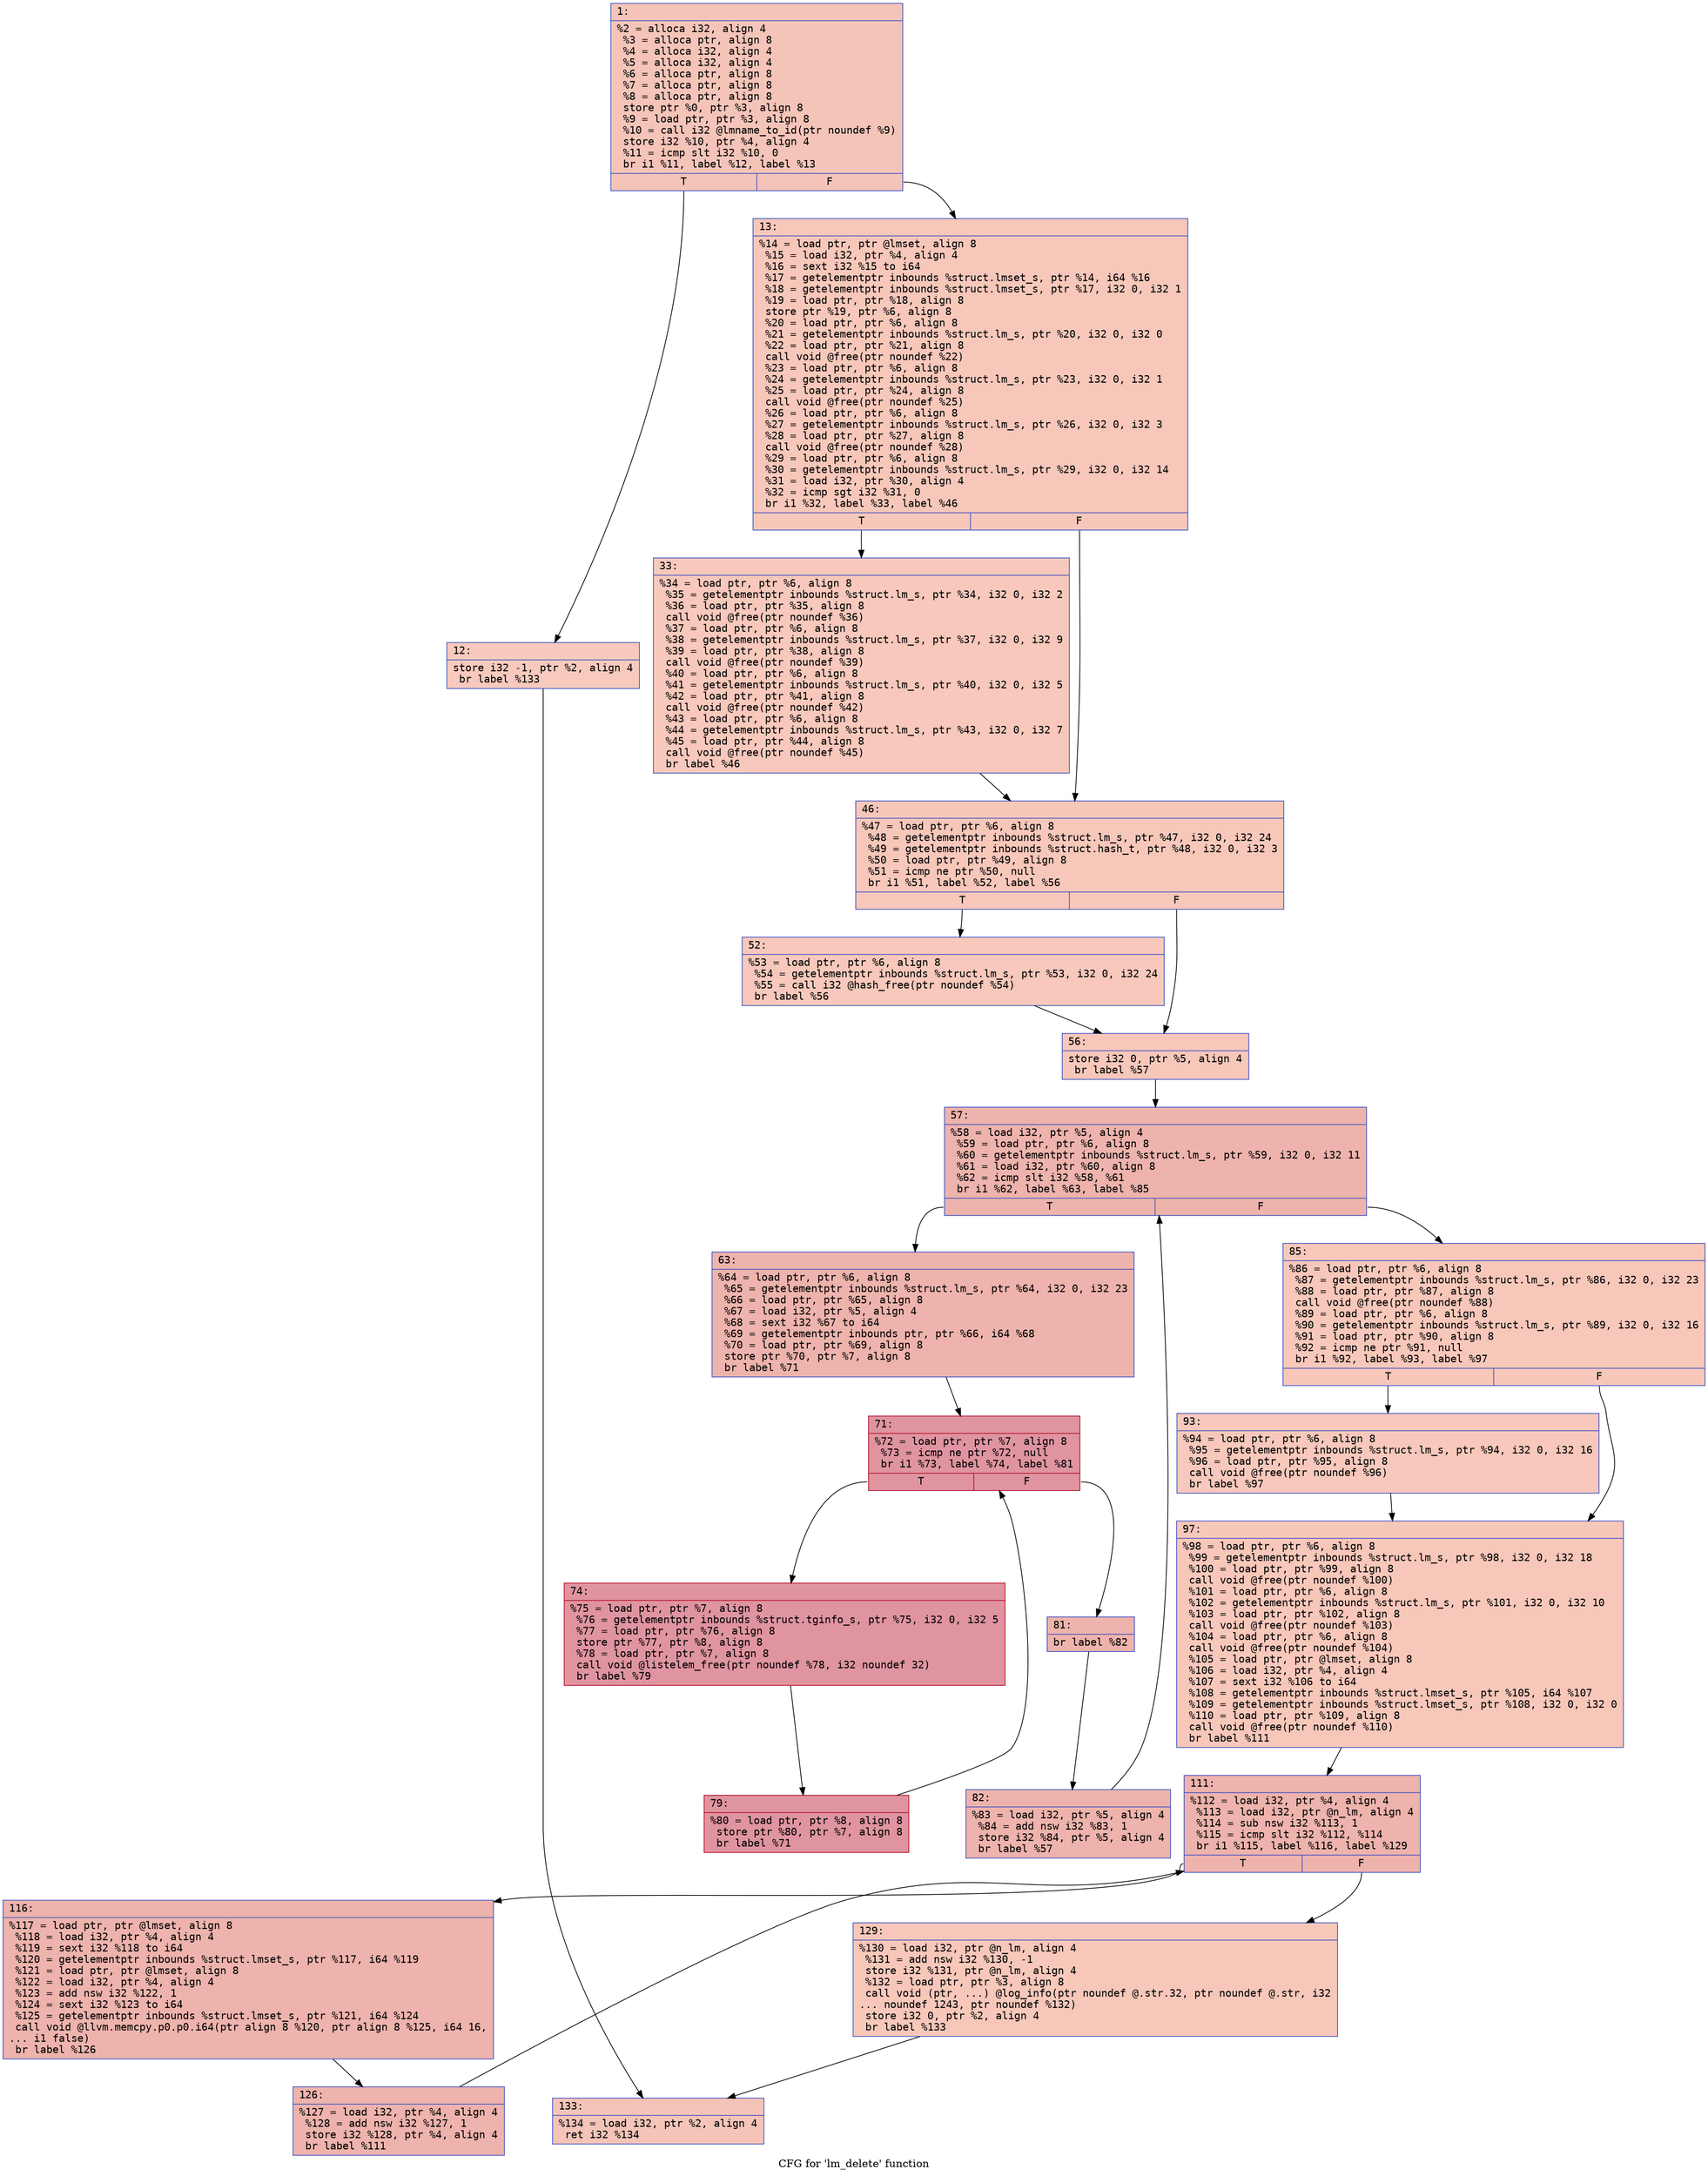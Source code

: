 digraph "CFG for 'lm_delete' function" {
	label="CFG for 'lm_delete' function";

	Node0x60000252d270 [shape=record,color="#3d50c3ff", style=filled, fillcolor="#e97a5f70" fontname="Courier",label="{1:\l|  %2 = alloca i32, align 4\l  %3 = alloca ptr, align 8\l  %4 = alloca i32, align 4\l  %5 = alloca i32, align 4\l  %6 = alloca ptr, align 8\l  %7 = alloca ptr, align 8\l  %8 = alloca ptr, align 8\l  store ptr %0, ptr %3, align 8\l  %9 = load ptr, ptr %3, align 8\l  %10 = call i32 @lmname_to_id(ptr noundef %9)\l  store i32 %10, ptr %4, align 4\l  %11 = icmp slt i32 %10, 0\l  br i1 %11, label %12, label %13\l|{<s0>T|<s1>F}}"];
	Node0x60000252d270:s0 -> Node0x60000252d900[tooltip="1 -> 12\nProbability 37.50%" ];
	Node0x60000252d270:s1 -> Node0x60000252d9a0[tooltip="1 -> 13\nProbability 62.50%" ];
	Node0x60000252d900 [shape=record,color="#3d50c3ff", style=filled, fillcolor="#ef886b70" fontname="Courier",label="{12:\l|  store i32 -1, ptr %2, align 4\l  br label %133\l}"];
	Node0x60000252d900 -> Node0x60000252df90[tooltip="12 -> 133\nProbability 100.00%" ];
	Node0x60000252d9a0 [shape=record,color="#3d50c3ff", style=filled, fillcolor="#ec7f6370" fontname="Courier",label="{13:\l|  %14 = load ptr, ptr @lmset, align 8\l  %15 = load i32, ptr %4, align 4\l  %16 = sext i32 %15 to i64\l  %17 = getelementptr inbounds %struct.lmset_s, ptr %14, i64 %16\l  %18 = getelementptr inbounds %struct.lmset_s, ptr %17, i32 0, i32 1\l  %19 = load ptr, ptr %18, align 8\l  store ptr %19, ptr %6, align 8\l  %20 = load ptr, ptr %6, align 8\l  %21 = getelementptr inbounds %struct.lm_s, ptr %20, i32 0, i32 0\l  %22 = load ptr, ptr %21, align 8\l  call void @free(ptr noundef %22)\l  %23 = load ptr, ptr %6, align 8\l  %24 = getelementptr inbounds %struct.lm_s, ptr %23, i32 0, i32 1\l  %25 = load ptr, ptr %24, align 8\l  call void @free(ptr noundef %25)\l  %26 = load ptr, ptr %6, align 8\l  %27 = getelementptr inbounds %struct.lm_s, ptr %26, i32 0, i32 3\l  %28 = load ptr, ptr %27, align 8\l  call void @free(ptr noundef %28)\l  %29 = load ptr, ptr %6, align 8\l  %30 = getelementptr inbounds %struct.lm_s, ptr %29, i32 0, i32 14\l  %31 = load i32, ptr %30, align 4\l  %32 = icmp sgt i32 %31, 0\l  br i1 %32, label %33, label %46\l|{<s0>T|<s1>F}}"];
	Node0x60000252d9a0:s0 -> Node0x60000252d9f0[tooltip="13 -> 33\nProbability 62.50%" ];
	Node0x60000252d9a0:s1 -> Node0x60000252da40[tooltip="13 -> 46\nProbability 37.50%" ];
	Node0x60000252d9f0 [shape=record,color="#3d50c3ff", style=filled, fillcolor="#ed836670" fontname="Courier",label="{33:\l|  %34 = load ptr, ptr %6, align 8\l  %35 = getelementptr inbounds %struct.lm_s, ptr %34, i32 0, i32 2\l  %36 = load ptr, ptr %35, align 8\l  call void @free(ptr noundef %36)\l  %37 = load ptr, ptr %6, align 8\l  %38 = getelementptr inbounds %struct.lm_s, ptr %37, i32 0, i32 9\l  %39 = load ptr, ptr %38, align 8\l  call void @free(ptr noundef %39)\l  %40 = load ptr, ptr %6, align 8\l  %41 = getelementptr inbounds %struct.lm_s, ptr %40, i32 0, i32 5\l  %42 = load ptr, ptr %41, align 8\l  call void @free(ptr noundef %42)\l  %43 = load ptr, ptr %6, align 8\l  %44 = getelementptr inbounds %struct.lm_s, ptr %43, i32 0, i32 7\l  %45 = load ptr, ptr %44, align 8\l  call void @free(ptr noundef %45)\l  br label %46\l}"];
	Node0x60000252d9f0 -> Node0x60000252da40[tooltip="33 -> 46\nProbability 100.00%" ];
	Node0x60000252da40 [shape=record,color="#3d50c3ff", style=filled, fillcolor="#ec7f6370" fontname="Courier",label="{46:\l|  %47 = load ptr, ptr %6, align 8\l  %48 = getelementptr inbounds %struct.lm_s, ptr %47, i32 0, i32 24\l  %49 = getelementptr inbounds %struct.hash_t, ptr %48, i32 0, i32 3\l  %50 = load ptr, ptr %49, align 8\l  %51 = icmp ne ptr %50, null\l  br i1 %51, label %52, label %56\l|{<s0>T|<s1>F}}"];
	Node0x60000252da40:s0 -> Node0x60000252da90[tooltip="46 -> 52\nProbability 62.50%" ];
	Node0x60000252da40:s1 -> Node0x60000252dae0[tooltip="46 -> 56\nProbability 37.50%" ];
	Node0x60000252da90 [shape=record,color="#3d50c3ff", style=filled, fillcolor="#ed836670" fontname="Courier",label="{52:\l|  %53 = load ptr, ptr %6, align 8\l  %54 = getelementptr inbounds %struct.lm_s, ptr %53, i32 0, i32 24\l  %55 = call i32 @hash_free(ptr noundef %54)\l  br label %56\l}"];
	Node0x60000252da90 -> Node0x60000252dae0[tooltip="52 -> 56\nProbability 100.00%" ];
	Node0x60000252dae0 [shape=record,color="#3d50c3ff", style=filled, fillcolor="#ec7f6370" fontname="Courier",label="{56:\l|  store i32 0, ptr %5, align 4\l  br label %57\l}"];
	Node0x60000252dae0 -> Node0x60000252db30[tooltip="56 -> 57\nProbability 100.00%" ];
	Node0x60000252db30 [shape=record,color="#3d50c3ff", style=filled, fillcolor="#d6524470" fontname="Courier",label="{57:\l|  %58 = load i32, ptr %5, align 4\l  %59 = load ptr, ptr %6, align 8\l  %60 = getelementptr inbounds %struct.lm_s, ptr %59, i32 0, i32 11\l  %61 = load i32, ptr %60, align 8\l  %62 = icmp slt i32 %58, %61\l  br i1 %62, label %63, label %85\l|{<s0>T|<s1>F}}"];
	Node0x60000252db30:s0 -> Node0x60000252db80[tooltip="57 -> 63\nProbability 96.88%" ];
	Node0x60000252db30:s1 -> Node0x60000252dd60[tooltip="57 -> 85\nProbability 3.12%" ];
	Node0x60000252db80 [shape=record,color="#3d50c3ff", style=filled, fillcolor="#d6524470" fontname="Courier",label="{63:\l|  %64 = load ptr, ptr %6, align 8\l  %65 = getelementptr inbounds %struct.lm_s, ptr %64, i32 0, i32 23\l  %66 = load ptr, ptr %65, align 8\l  %67 = load i32, ptr %5, align 4\l  %68 = sext i32 %67 to i64\l  %69 = getelementptr inbounds ptr, ptr %66, i64 %68\l  %70 = load ptr, ptr %69, align 8\l  store ptr %70, ptr %7, align 8\l  br label %71\l}"];
	Node0x60000252db80 -> Node0x60000252dbd0[tooltip="63 -> 71\nProbability 100.00%" ];
	Node0x60000252dbd0 [shape=record,color="#b70d28ff", style=filled, fillcolor="#b70d2870" fontname="Courier",label="{71:\l|  %72 = load ptr, ptr %7, align 8\l  %73 = icmp ne ptr %72, null\l  br i1 %73, label %74, label %81\l|{<s0>T|<s1>F}}"];
	Node0x60000252dbd0:s0 -> Node0x60000252dc20[tooltip="71 -> 74\nProbability 96.88%" ];
	Node0x60000252dbd0:s1 -> Node0x60000252dcc0[tooltip="71 -> 81\nProbability 3.12%" ];
	Node0x60000252dc20 [shape=record,color="#b70d28ff", style=filled, fillcolor="#b70d2870" fontname="Courier",label="{74:\l|  %75 = load ptr, ptr %7, align 8\l  %76 = getelementptr inbounds %struct.tginfo_s, ptr %75, i32 0, i32 5\l  %77 = load ptr, ptr %76, align 8\l  store ptr %77, ptr %8, align 8\l  %78 = load ptr, ptr %7, align 8\l  call void @listelem_free(ptr noundef %78, i32 noundef 32)\l  br label %79\l}"];
	Node0x60000252dc20 -> Node0x60000252dc70[tooltip="74 -> 79\nProbability 100.00%" ];
	Node0x60000252dc70 [shape=record,color="#b70d28ff", style=filled, fillcolor="#b70d2870" fontname="Courier",label="{79:\l|  %80 = load ptr, ptr %8, align 8\l  store ptr %80, ptr %7, align 8\l  br label %71\l}"];
	Node0x60000252dc70 -> Node0x60000252dbd0[tooltip="79 -> 71\nProbability 100.00%" ];
	Node0x60000252dcc0 [shape=record,color="#3d50c3ff", style=filled, fillcolor="#d6524470" fontname="Courier",label="{81:\l|  br label %82\l}"];
	Node0x60000252dcc0 -> Node0x60000252dd10[tooltip="81 -> 82\nProbability 100.00%" ];
	Node0x60000252dd10 [shape=record,color="#3d50c3ff", style=filled, fillcolor="#d6524470" fontname="Courier",label="{82:\l|  %83 = load i32, ptr %5, align 4\l  %84 = add nsw i32 %83, 1\l  store i32 %84, ptr %5, align 4\l  br label %57\l}"];
	Node0x60000252dd10 -> Node0x60000252db30[tooltip="82 -> 57\nProbability 100.00%" ];
	Node0x60000252dd60 [shape=record,color="#3d50c3ff", style=filled, fillcolor="#ec7f6370" fontname="Courier",label="{85:\l|  %86 = load ptr, ptr %6, align 8\l  %87 = getelementptr inbounds %struct.lm_s, ptr %86, i32 0, i32 23\l  %88 = load ptr, ptr %87, align 8\l  call void @free(ptr noundef %88)\l  %89 = load ptr, ptr %6, align 8\l  %90 = getelementptr inbounds %struct.lm_s, ptr %89, i32 0, i32 16\l  %91 = load ptr, ptr %90, align 8\l  %92 = icmp ne ptr %91, null\l  br i1 %92, label %93, label %97\l|{<s0>T|<s1>F}}"];
	Node0x60000252dd60:s0 -> Node0x60000252ddb0[tooltip="85 -> 93\nProbability 62.50%" ];
	Node0x60000252dd60:s1 -> Node0x60000252de00[tooltip="85 -> 97\nProbability 37.50%" ];
	Node0x60000252ddb0 [shape=record,color="#3d50c3ff", style=filled, fillcolor="#ed836670" fontname="Courier",label="{93:\l|  %94 = load ptr, ptr %6, align 8\l  %95 = getelementptr inbounds %struct.lm_s, ptr %94, i32 0, i32 16\l  %96 = load ptr, ptr %95, align 8\l  call void @free(ptr noundef %96)\l  br label %97\l}"];
	Node0x60000252ddb0 -> Node0x60000252de00[tooltip="93 -> 97\nProbability 100.00%" ];
	Node0x60000252de00 [shape=record,color="#3d50c3ff", style=filled, fillcolor="#ec7f6370" fontname="Courier",label="{97:\l|  %98 = load ptr, ptr %6, align 8\l  %99 = getelementptr inbounds %struct.lm_s, ptr %98, i32 0, i32 18\l  %100 = load ptr, ptr %99, align 8\l  call void @free(ptr noundef %100)\l  %101 = load ptr, ptr %6, align 8\l  %102 = getelementptr inbounds %struct.lm_s, ptr %101, i32 0, i32 10\l  %103 = load ptr, ptr %102, align 8\l  call void @free(ptr noundef %103)\l  %104 = load ptr, ptr %6, align 8\l  call void @free(ptr noundef %104)\l  %105 = load ptr, ptr @lmset, align 8\l  %106 = load i32, ptr %4, align 4\l  %107 = sext i32 %106 to i64\l  %108 = getelementptr inbounds %struct.lmset_s, ptr %105, i64 %107\l  %109 = getelementptr inbounds %struct.lmset_s, ptr %108, i32 0, i32 0\l  %110 = load ptr, ptr %109, align 8\l  call void @free(ptr noundef %110)\l  br label %111\l}"];
	Node0x60000252de00 -> Node0x60000252de50[tooltip="97 -> 111\nProbability 100.00%" ];
	Node0x60000252de50 [shape=record,color="#3d50c3ff", style=filled, fillcolor="#d6524470" fontname="Courier",label="{111:\l|  %112 = load i32, ptr %4, align 4\l  %113 = load i32, ptr @n_lm, align 4\l  %114 = sub nsw i32 %113, 1\l  %115 = icmp slt i32 %112, %114\l  br i1 %115, label %116, label %129\l|{<s0>T|<s1>F}}"];
	Node0x60000252de50:s0 -> Node0x60000252dea0[tooltip="111 -> 116\nProbability 96.88%" ];
	Node0x60000252de50:s1 -> Node0x60000252df40[tooltip="111 -> 129\nProbability 3.12%" ];
	Node0x60000252dea0 [shape=record,color="#3d50c3ff", style=filled, fillcolor="#d6524470" fontname="Courier",label="{116:\l|  %117 = load ptr, ptr @lmset, align 8\l  %118 = load i32, ptr %4, align 4\l  %119 = sext i32 %118 to i64\l  %120 = getelementptr inbounds %struct.lmset_s, ptr %117, i64 %119\l  %121 = load ptr, ptr @lmset, align 8\l  %122 = load i32, ptr %4, align 4\l  %123 = add nsw i32 %122, 1\l  %124 = sext i32 %123 to i64\l  %125 = getelementptr inbounds %struct.lmset_s, ptr %121, i64 %124\l  call void @llvm.memcpy.p0.p0.i64(ptr align 8 %120, ptr align 8 %125, i64 16,\l... i1 false)\l  br label %126\l}"];
	Node0x60000252dea0 -> Node0x60000252def0[tooltip="116 -> 126\nProbability 100.00%" ];
	Node0x60000252def0 [shape=record,color="#3d50c3ff", style=filled, fillcolor="#d6524470" fontname="Courier",label="{126:\l|  %127 = load i32, ptr %4, align 4\l  %128 = add nsw i32 %127, 1\l  store i32 %128, ptr %4, align 4\l  br label %111\l}"];
	Node0x60000252def0 -> Node0x60000252de50[tooltip="126 -> 111\nProbability 100.00%" ];
	Node0x60000252df40 [shape=record,color="#3d50c3ff", style=filled, fillcolor="#ec7f6370" fontname="Courier",label="{129:\l|  %130 = load i32, ptr @n_lm, align 4\l  %131 = add nsw i32 %130, -1\l  store i32 %131, ptr @n_lm, align 4\l  %132 = load ptr, ptr %3, align 8\l  call void (ptr, ...) @log_info(ptr noundef @.str.32, ptr noundef @.str, i32\l... noundef 1243, ptr noundef %132)\l  store i32 0, ptr %2, align 4\l  br label %133\l}"];
	Node0x60000252df40 -> Node0x60000252df90[tooltip="129 -> 133\nProbability 100.00%" ];
	Node0x60000252df90 [shape=record,color="#3d50c3ff", style=filled, fillcolor="#e97a5f70" fontname="Courier",label="{133:\l|  %134 = load i32, ptr %2, align 4\l  ret i32 %134\l}"];
}
